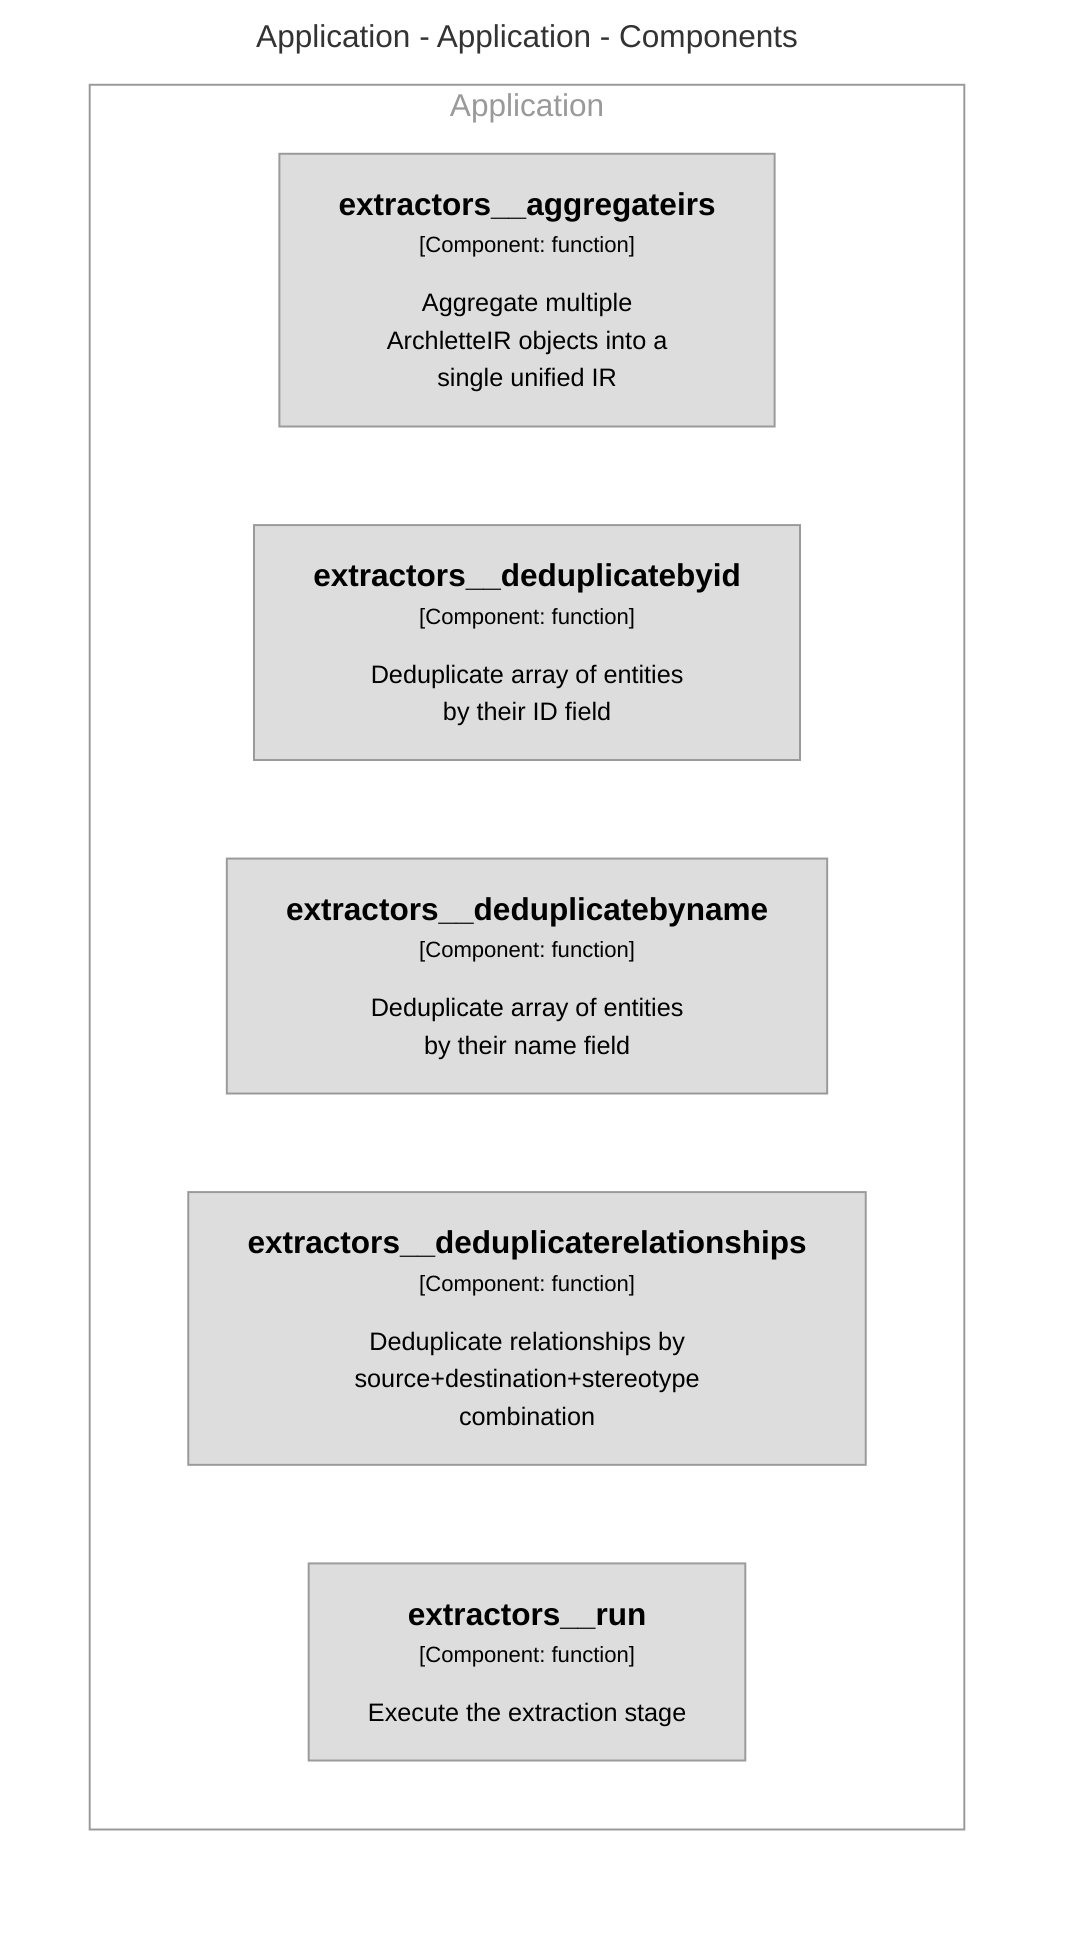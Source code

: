 graph TB
  linkStyle default fill:#ffffff

  subgraph diagram ["Application - Application - Components"]
    style diagram fill:#ffffff,stroke:#ffffff

    subgraph 8 ["Application"]
      style 8 fill:#ffffff,stroke:#9a9a9a,color:#9a9a9a

      25["<div style='font-weight: bold'>extractors__aggregateirs</div><div style='font-size: 70%; margin-top: 0px'>[Component: function]</div><div style='font-size: 80%; margin-top:10px'>Aggregate multiple<br />ArchletteIR objects into a<br />single unified IR</div>"]
      style 25 fill:#dddddd,stroke:#9a9a9a,color:#000000
      26["<div style='font-weight: bold'>extractors__deduplicatebyid</div><div style='font-size: 70%; margin-top: 0px'>[Component: function]</div><div style='font-size: 80%; margin-top:10px'>Deduplicate array of entities<br />by their ID field</div>"]
      style 26 fill:#dddddd,stroke:#9a9a9a,color:#000000
      27["<div style='font-weight: bold'>extractors__deduplicatebyname</div><div style='font-size: 70%; margin-top: 0px'>[Component: function]</div><div style='font-size: 80%; margin-top:10px'>Deduplicate array of entities<br />by their name field</div>"]
      style 27 fill:#dddddd,stroke:#9a9a9a,color:#000000
      28["<div style='font-weight: bold'>extractors__deduplicaterelationships</div><div style='font-size: 70%; margin-top: 0px'>[Component: function]</div><div style='font-size: 80%; margin-top:10px'>Deduplicate relationships by<br />source+destination+stereotype<br />combination</div>"]
      style 28 fill:#dddddd,stroke:#9a9a9a,color:#000000
      29["<div style='font-weight: bold'>extractors__run</div><div style='font-size: 70%; margin-top: 0px'>[Component: function]</div><div style='font-size: 80%; margin-top:10px'>Execute the extraction stage</div>"]
      style 29 fill:#dddddd,stroke:#9a9a9a,color:#000000
    end

  end